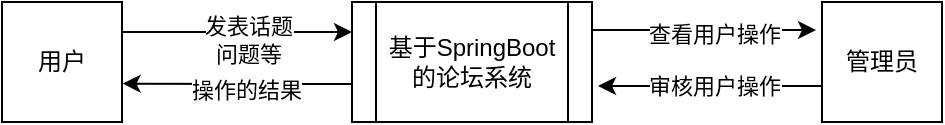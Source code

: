 <mxfile version="22.1.16" type="github">
  <diagram name="第 1 页" id="08H03t2G5jersuoqevF8">
    <mxGraphModel dx="1290" dy="565" grid="0" gridSize="10" guides="1" tooltips="1" connect="1" arrows="1" fold="1" page="1" pageScale="1" pageWidth="827" pageHeight="1169" math="0" shadow="0">
      <root>
        <mxCell id="0" />
        <mxCell id="1" parent="0" />
        <mxCell id="YL4yZ8rcEFhhlHhxl4hO-1" value="基于SpringBoot的论坛系统" style="shape=process;whiteSpace=wrap;html=1;backgroundOutline=1;" vertex="1" parent="1">
          <mxGeometry x="370" y="100" width="120" height="60" as="geometry" />
        </mxCell>
        <mxCell id="YL4yZ8rcEFhhlHhxl4hO-2" value="用户" style="whiteSpace=wrap;html=1;aspect=fixed;" vertex="1" parent="1">
          <mxGeometry x="195" y="100" width="60" height="60" as="geometry" />
        </mxCell>
        <mxCell id="YL4yZ8rcEFhhlHhxl4hO-3" value="管理员" style="whiteSpace=wrap;html=1;aspect=fixed;" vertex="1" parent="1">
          <mxGeometry x="605" y="100" width="60" height="60" as="geometry" />
        </mxCell>
        <mxCell id="YL4yZ8rcEFhhlHhxl4hO-10" value="" style="endArrow=classic;html=1;rounded=0;exitX=1;exitY=0.25;exitDx=0;exitDy=0;entryX=0;entryY=0.25;entryDx=0;entryDy=0;" edge="1" parent="1" source="YL4yZ8rcEFhhlHhxl4hO-2" target="YL4yZ8rcEFhhlHhxl4hO-1">
          <mxGeometry width="50" height="50" relative="1" as="geometry">
            <mxPoint x="295" y="114" as="sourcePoint" />
            <mxPoint x="369" y="114" as="targetPoint" />
          </mxGeometry>
        </mxCell>
        <mxCell id="YL4yZ8rcEFhhlHhxl4hO-14" value="Text" style="edgeLabel;html=1;align=center;verticalAlign=middle;resizable=0;points=[];" vertex="1" connectable="0" parent="YL4yZ8rcEFhhlHhxl4hO-10">
          <mxGeometry x="0.092" y="-2" relative="1" as="geometry">
            <mxPoint as="offset" />
          </mxGeometry>
        </mxCell>
        <mxCell id="YL4yZ8rcEFhhlHhxl4hO-15" value="发表话题&lt;br&gt;问题等" style="edgeLabel;html=1;align=center;verticalAlign=middle;resizable=0;points=[];" vertex="1" connectable="0" parent="YL4yZ8rcEFhhlHhxl4hO-10">
          <mxGeometry x="0.092" y="-4" relative="1" as="geometry">
            <mxPoint as="offset" />
          </mxGeometry>
        </mxCell>
        <mxCell id="YL4yZ8rcEFhhlHhxl4hO-11" value="" style="endArrow=classic;html=1;rounded=0;entryX=1.005;entryY=0.68;entryDx=0;entryDy=0;entryPerimeter=0;" edge="1" parent="1" target="YL4yZ8rcEFhhlHhxl4hO-2">
          <mxGeometry width="50" height="50" relative="1" as="geometry">
            <mxPoint x="370" y="141" as="sourcePoint" />
            <mxPoint x="420" y="91" as="targetPoint" />
            <Array as="points">
              <mxPoint x="330" y="141" />
            </Array>
          </mxGeometry>
        </mxCell>
        <mxCell id="YL4yZ8rcEFhhlHhxl4hO-18" value="操作的结果" style="edgeLabel;html=1;align=center;verticalAlign=middle;resizable=0;points=[];" vertex="1" connectable="0" parent="YL4yZ8rcEFhhlHhxl4hO-11">
          <mxGeometry x="-0.066" y="3" relative="1" as="geometry">
            <mxPoint as="offset" />
          </mxGeometry>
        </mxCell>
        <mxCell id="YL4yZ8rcEFhhlHhxl4hO-12" value="" style="endArrow=classic;html=1;rounded=0;" edge="1" parent="1">
          <mxGeometry width="50" height="50" relative="1" as="geometry">
            <mxPoint x="490" y="114" as="sourcePoint" />
            <mxPoint x="602" y="114" as="targetPoint" />
          </mxGeometry>
        </mxCell>
        <mxCell id="YL4yZ8rcEFhhlHhxl4hO-17" value="查看用户操作" style="edgeLabel;html=1;align=center;verticalAlign=middle;resizable=0;points=[];" vertex="1" connectable="0" parent="YL4yZ8rcEFhhlHhxl4hO-12">
          <mxGeometry x="0.079" y="-2" relative="1" as="geometry">
            <mxPoint as="offset" />
          </mxGeometry>
        </mxCell>
        <mxCell id="YL4yZ8rcEFhhlHhxl4hO-13" value="" style="endArrow=classic;html=1;rounded=0;entryX=1.005;entryY=0.68;entryDx=0;entryDy=0;entryPerimeter=0;" edge="1" parent="1">
          <mxGeometry width="50" height="50" relative="1" as="geometry">
            <mxPoint x="605" y="142" as="sourcePoint" />
            <mxPoint x="493" y="142" as="targetPoint" />
            <Array as="points">
              <mxPoint x="528" y="142" />
            </Array>
          </mxGeometry>
        </mxCell>
        <mxCell id="YL4yZ8rcEFhhlHhxl4hO-16" value="审核用户操作" style="edgeLabel;html=1;align=center;verticalAlign=middle;resizable=0;points=[];" vertex="1" connectable="0" parent="YL4yZ8rcEFhhlHhxl4hO-13">
          <mxGeometry x="-0.025" relative="1" as="geometry">
            <mxPoint as="offset" />
          </mxGeometry>
        </mxCell>
      </root>
    </mxGraphModel>
  </diagram>
</mxfile>
